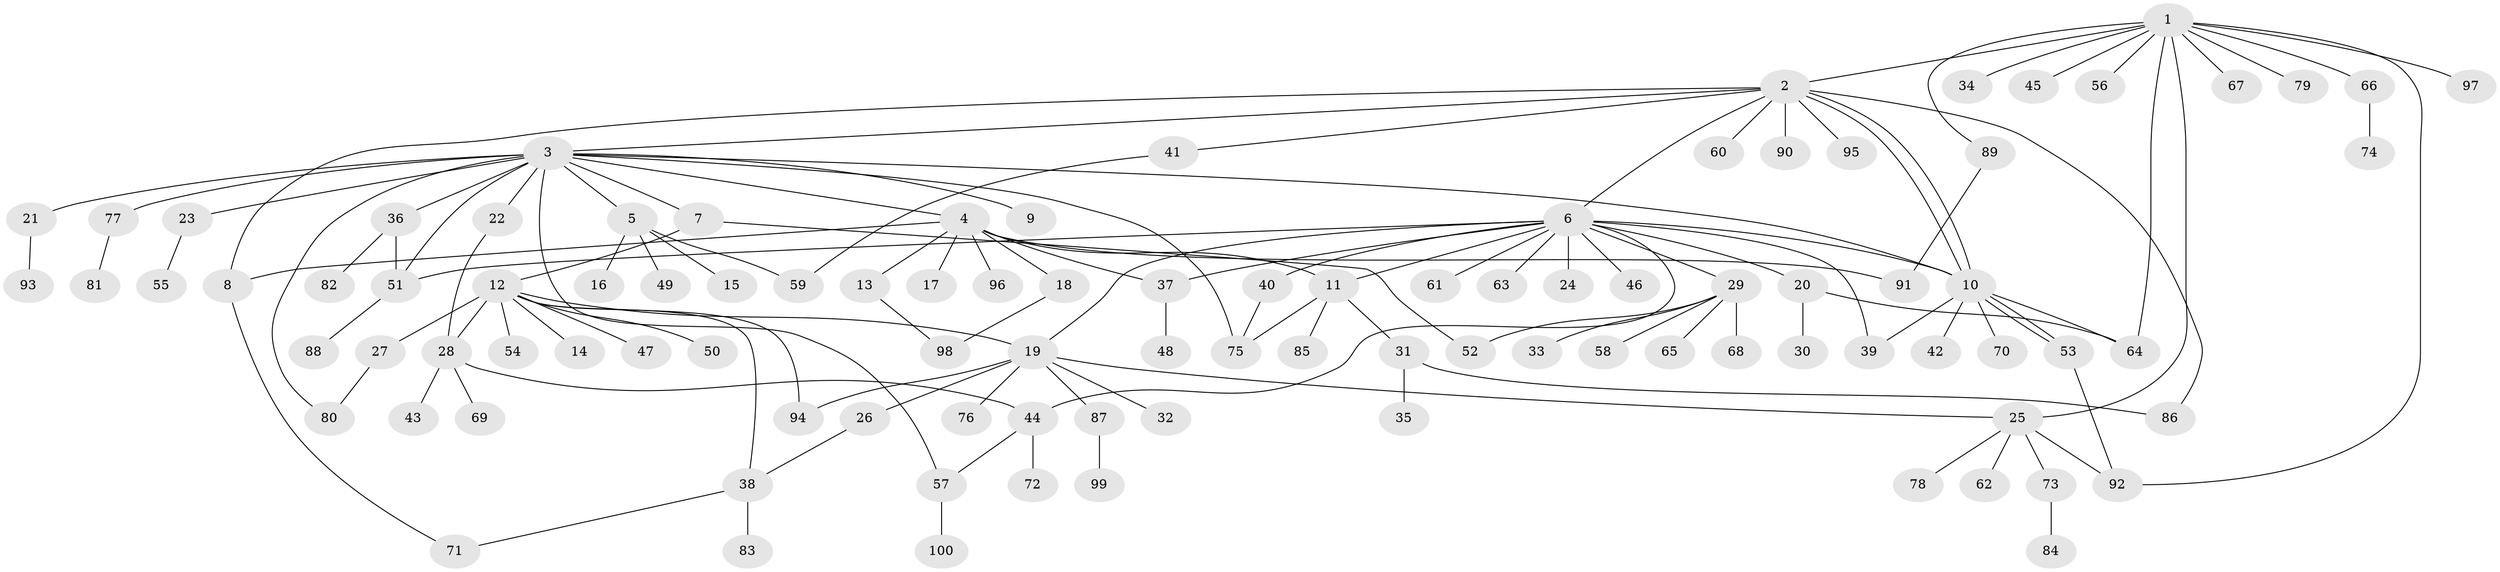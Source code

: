 // Generated by graph-tools (version 1.1) at 2025/11/02/21/25 10:11:09]
// undirected, 100 vertices, 129 edges
graph export_dot {
graph [start="1"]
  node [color=gray90,style=filled];
  1;
  2;
  3;
  4;
  5;
  6;
  7;
  8;
  9;
  10;
  11;
  12;
  13;
  14;
  15;
  16;
  17;
  18;
  19;
  20;
  21;
  22;
  23;
  24;
  25;
  26;
  27;
  28;
  29;
  30;
  31;
  32;
  33;
  34;
  35;
  36;
  37;
  38;
  39;
  40;
  41;
  42;
  43;
  44;
  45;
  46;
  47;
  48;
  49;
  50;
  51;
  52;
  53;
  54;
  55;
  56;
  57;
  58;
  59;
  60;
  61;
  62;
  63;
  64;
  65;
  66;
  67;
  68;
  69;
  70;
  71;
  72;
  73;
  74;
  75;
  76;
  77;
  78;
  79;
  80;
  81;
  82;
  83;
  84;
  85;
  86;
  87;
  88;
  89;
  90;
  91;
  92;
  93;
  94;
  95;
  96;
  97;
  98;
  99;
  100;
  1 -- 2;
  1 -- 25;
  1 -- 34;
  1 -- 45;
  1 -- 56;
  1 -- 64;
  1 -- 66;
  1 -- 67;
  1 -- 79;
  1 -- 89;
  1 -- 92;
  1 -- 97;
  2 -- 3;
  2 -- 6;
  2 -- 8;
  2 -- 10;
  2 -- 10;
  2 -- 41;
  2 -- 60;
  2 -- 86;
  2 -- 90;
  2 -- 95;
  3 -- 4;
  3 -- 5;
  3 -- 7;
  3 -- 9;
  3 -- 10;
  3 -- 21;
  3 -- 22;
  3 -- 23;
  3 -- 36;
  3 -- 51;
  3 -- 57;
  3 -- 75;
  3 -- 77;
  3 -- 80;
  4 -- 8;
  4 -- 11;
  4 -- 13;
  4 -- 17;
  4 -- 18;
  4 -- 37;
  4 -- 91;
  4 -- 96;
  5 -- 15;
  5 -- 16;
  5 -- 49;
  5 -- 59;
  6 -- 10;
  6 -- 11;
  6 -- 19;
  6 -- 20;
  6 -- 24;
  6 -- 29;
  6 -- 37;
  6 -- 39;
  6 -- 40;
  6 -- 44;
  6 -- 46;
  6 -- 51;
  6 -- 61;
  6 -- 63;
  7 -- 12;
  7 -- 52;
  8 -- 71;
  10 -- 39;
  10 -- 42;
  10 -- 53;
  10 -- 53;
  10 -- 64;
  10 -- 70;
  11 -- 31;
  11 -- 75;
  11 -- 85;
  12 -- 14;
  12 -- 19;
  12 -- 27;
  12 -- 28;
  12 -- 38;
  12 -- 47;
  12 -- 50;
  12 -- 54;
  12 -- 94;
  13 -- 98;
  18 -- 98;
  19 -- 25;
  19 -- 26;
  19 -- 32;
  19 -- 76;
  19 -- 87;
  19 -- 94;
  20 -- 30;
  20 -- 64;
  21 -- 93;
  22 -- 28;
  23 -- 55;
  25 -- 62;
  25 -- 73;
  25 -- 78;
  25 -- 92;
  26 -- 38;
  27 -- 80;
  28 -- 43;
  28 -- 44;
  28 -- 69;
  29 -- 33;
  29 -- 52;
  29 -- 58;
  29 -- 65;
  29 -- 68;
  31 -- 35;
  31 -- 86;
  36 -- 51;
  36 -- 82;
  37 -- 48;
  38 -- 71;
  38 -- 83;
  40 -- 75;
  41 -- 59;
  44 -- 57;
  44 -- 72;
  51 -- 88;
  53 -- 92;
  57 -- 100;
  66 -- 74;
  73 -- 84;
  77 -- 81;
  87 -- 99;
  89 -- 91;
}
